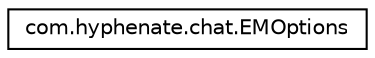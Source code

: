 digraph "类继承关系图"
{
  edge [fontname="Helvetica",fontsize="10",labelfontname="Helvetica",labelfontsize="10"];
  node [fontname="Helvetica",fontsize="10",shape=record];
  rankdir="LR";
  Node1 [label="com.hyphenate.chat.EMOptions",height=0.2,width=0.4,color="black", fillcolor="white", style="filled",URL="$classcom_1_1hyphenate_1_1chat_1_1EMOptions.html"];
}
